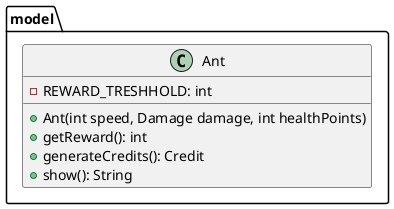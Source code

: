 @startuml
'https://plantuml.com/class-diagram

package model {
    class Ant {
        - REWARD_TRESHHOLD: int

        + Ant(int speed, Damage damage, int healthPoints)
        + getReward(): int
        + generateCredits(): Credit
        + show(): String
    }
}

@enduml
